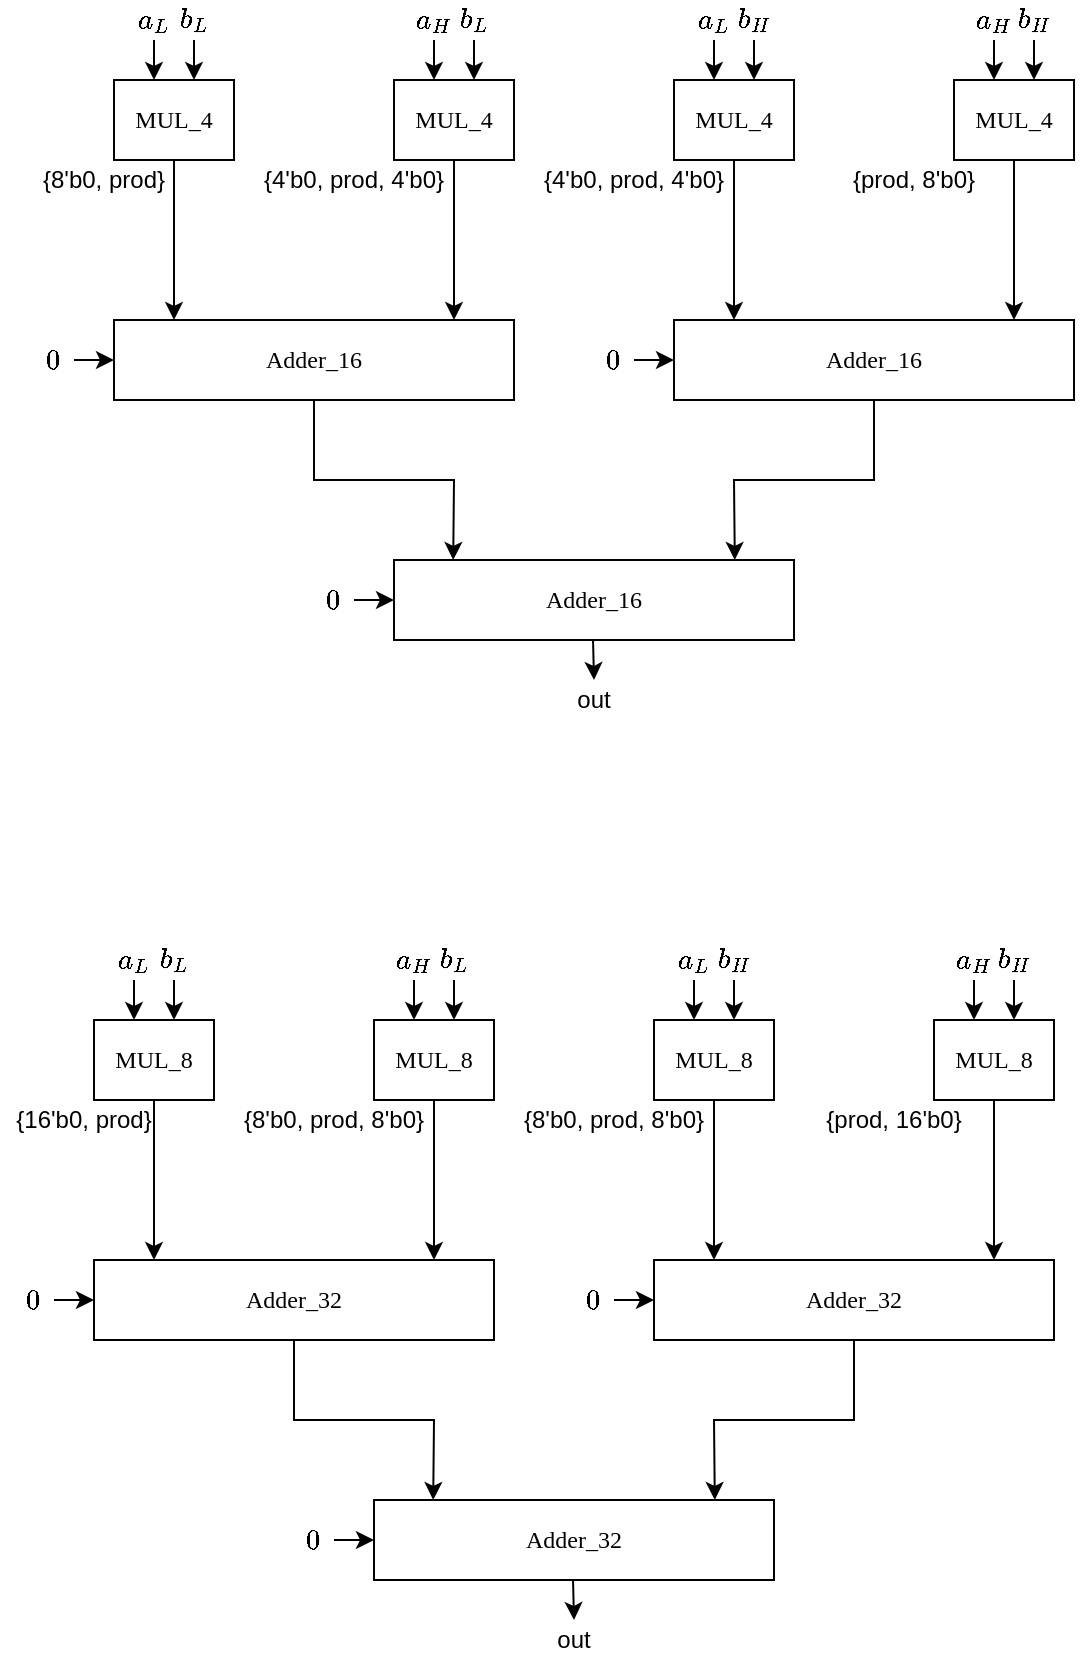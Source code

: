 <mxfile version="26.2.2">
  <diagram name="Page-1" id="2AjYDW9WGBLt7pJI69c-">
    <mxGraphModel dx="1009" dy="943" grid="1" gridSize="10" guides="1" tooltips="1" connect="1" arrows="1" fold="1" page="1" pageScale="1" pageWidth="850" pageHeight="1100" math="1" shadow="0">
      <root>
        <mxCell id="0" />
        <mxCell id="1" parent="0" />
        <mxCell id="ovOTCmCsFCUejr-TZWSU-1" value="&lt;font face=&quot;Times New Roman&quot;&gt;MUL_4&lt;/font&gt;" style="rounded=0;whiteSpace=wrap;html=1;" vertex="1" parent="1">
          <mxGeometry x="120" y="80" width="60" height="40" as="geometry" />
        </mxCell>
        <mxCell id="ovOTCmCsFCUejr-TZWSU-2" value="&lt;font face=&quot;Times New Roman&quot;&gt;MUL_4&lt;/font&gt;" style="rounded=0;whiteSpace=wrap;html=1;" vertex="1" parent="1">
          <mxGeometry x="260" y="80" width="60" height="40" as="geometry" />
        </mxCell>
        <mxCell id="ovOTCmCsFCUejr-TZWSU-3" value="&lt;font face=&quot;Times New Roman&quot;&gt;MUL_4&lt;/font&gt;" style="rounded=0;whiteSpace=wrap;html=1;" vertex="1" parent="1">
          <mxGeometry x="400" y="80" width="60" height="40" as="geometry" />
        </mxCell>
        <mxCell id="ovOTCmCsFCUejr-TZWSU-4" value="&lt;font face=&quot;Times New Roman&quot;&gt;MUL_4&lt;/font&gt;" style="rounded=0;whiteSpace=wrap;html=1;" vertex="1" parent="1">
          <mxGeometry x="540" y="80" width="60" height="40" as="geometry" />
        </mxCell>
        <mxCell id="ovOTCmCsFCUejr-TZWSU-7" value="" style="endArrow=classic;html=1;rounded=0;" edge="1" parent="1">
          <mxGeometry width="50" height="50" relative="1" as="geometry">
            <mxPoint x="140" y="60" as="sourcePoint" />
            <mxPoint x="140" y="80" as="targetPoint" />
          </mxGeometry>
        </mxCell>
        <mxCell id="ovOTCmCsFCUejr-TZWSU-8" value="" style="endArrow=classic;html=1;rounded=0;" edge="1" parent="1">
          <mxGeometry width="50" height="50" relative="1" as="geometry">
            <mxPoint x="160" y="60" as="sourcePoint" />
            <mxPoint x="160" y="80" as="targetPoint" />
          </mxGeometry>
        </mxCell>
        <mxCell id="ovOTCmCsFCUejr-TZWSU-9" value="$$a_L$$" style="text;html=1;align=center;verticalAlign=middle;whiteSpace=wrap;rounded=0;" vertex="1" parent="1">
          <mxGeometry x="130" y="40" width="20" height="20" as="geometry" />
        </mxCell>
        <mxCell id="ovOTCmCsFCUejr-TZWSU-10" value="$$b_L$$" style="text;html=1;align=center;verticalAlign=middle;whiteSpace=wrap;rounded=0;" vertex="1" parent="1">
          <mxGeometry x="150" y="40" width="20" height="20" as="geometry" />
        </mxCell>
        <mxCell id="ovOTCmCsFCUejr-TZWSU-11" value="" style="endArrow=classic;html=1;rounded=0;" edge="1" parent="1">
          <mxGeometry width="50" height="50" relative="1" as="geometry">
            <mxPoint x="280" y="60" as="sourcePoint" />
            <mxPoint x="280" y="80" as="targetPoint" />
          </mxGeometry>
        </mxCell>
        <mxCell id="ovOTCmCsFCUejr-TZWSU-12" value="" style="endArrow=classic;html=1;rounded=0;" edge="1" parent="1">
          <mxGeometry width="50" height="50" relative="1" as="geometry">
            <mxPoint x="300" y="60" as="sourcePoint" />
            <mxPoint x="300" y="80" as="targetPoint" />
          </mxGeometry>
        </mxCell>
        <mxCell id="ovOTCmCsFCUejr-TZWSU-13" value="$$a_H$$" style="text;html=1;align=center;verticalAlign=middle;whiteSpace=wrap;rounded=0;" vertex="1" parent="1">
          <mxGeometry x="270" y="40" width="20" height="20" as="geometry" />
        </mxCell>
        <mxCell id="ovOTCmCsFCUejr-TZWSU-14" value="$$b_L$$" style="text;html=1;align=center;verticalAlign=middle;whiteSpace=wrap;rounded=0;" vertex="1" parent="1">
          <mxGeometry x="290" y="40" width="20" height="20" as="geometry" />
        </mxCell>
        <mxCell id="ovOTCmCsFCUejr-TZWSU-15" value="" style="endArrow=classic;html=1;rounded=0;" edge="1" parent="1">
          <mxGeometry width="50" height="50" relative="1" as="geometry">
            <mxPoint x="420" y="60" as="sourcePoint" />
            <mxPoint x="420" y="80" as="targetPoint" />
          </mxGeometry>
        </mxCell>
        <mxCell id="ovOTCmCsFCUejr-TZWSU-16" value="" style="endArrow=classic;html=1;rounded=0;" edge="1" parent="1">
          <mxGeometry width="50" height="50" relative="1" as="geometry">
            <mxPoint x="440" y="60" as="sourcePoint" />
            <mxPoint x="440" y="80" as="targetPoint" />
          </mxGeometry>
        </mxCell>
        <mxCell id="ovOTCmCsFCUejr-TZWSU-17" value="$$a_L$$" style="text;html=1;align=center;verticalAlign=middle;whiteSpace=wrap;rounded=0;" vertex="1" parent="1">
          <mxGeometry x="410" y="40" width="20" height="20" as="geometry" />
        </mxCell>
        <mxCell id="ovOTCmCsFCUejr-TZWSU-18" value="$$b_H$$" style="text;html=1;align=center;verticalAlign=middle;whiteSpace=wrap;rounded=0;" vertex="1" parent="1">
          <mxGeometry x="430" y="40" width="20" height="20" as="geometry" />
        </mxCell>
        <mxCell id="ovOTCmCsFCUejr-TZWSU-19" value="" style="endArrow=classic;html=1;rounded=0;" edge="1" parent="1">
          <mxGeometry width="50" height="50" relative="1" as="geometry">
            <mxPoint x="560" y="60" as="sourcePoint" />
            <mxPoint x="560" y="80" as="targetPoint" />
          </mxGeometry>
        </mxCell>
        <mxCell id="ovOTCmCsFCUejr-TZWSU-20" value="" style="endArrow=classic;html=1;rounded=0;" edge="1" parent="1">
          <mxGeometry width="50" height="50" relative="1" as="geometry">
            <mxPoint x="580" y="60" as="sourcePoint" />
            <mxPoint x="580" y="80" as="targetPoint" />
          </mxGeometry>
        </mxCell>
        <mxCell id="ovOTCmCsFCUejr-TZWSU-21" value="$$a_H$$" style="text;html=1;align=center;verticalAlign=middle;whiteSpace=wrap;rounded=0;" vertex="1" parent="1">
          <mxGeometry x="550" y="40" width="20" height="20" as="geometry" />
        </mxCell>
        <mxCell id="ovOTCmCsFCUejr-TZWSU-22" value="$$b_H$$" style="text;html=1;align=center;verticalAlign=middle;whiteSpace=wrap;rounded=0;" vertex="1" parent="1">
          <mxGeometry x="570" y="40" width="20" height="20" as="geometry" />
        </mxCell>
        <mxCell id="ovOTCmCsFCUejr-TZWSU-23" value="&lt;font face=&quot;Times New Roman&quot;&gt;Adder_16&lt;/font&gt;" style="rounded=0;whiteSpace=wrap;html=1;" vertex="1" parent="1">
          <mxGeometry x="120" y="200" width="200" height="40" as="geometry" />
        </mxCell>
        <mxCell id="ovOTCmCsFCUejr-TZWSU-24" value="&lt;font face=&quot;Times New Roman&quot;&gt;Adder_16&lt;/font&gt;" style="rounded=0;whiteSpace=wrap;html=1;" vertex="1" parent="1">
          <mxGeometry x="260" y="320" width="200" height="40" as="geometry" />
        </mxCell>
        <mxCell id="ovOTCmCsFCUejr-TZWSU-25" value="" style="endArrow=classic;html=1;rounded=0;" edge="1" parent="1">
          <mxGeometry width="50" height="50" relative="1" as="geometry">
            <mxPoint x="150" y="120" as="sourcePoint" />
            <mxPoint x="150" y="200" as="targetPoint" />
          </mxGeometry>
        </mxCell>
        <mxCell id="ovOTCmCsFCUejr-TZWSU-26" value="{8&#39;b0, prod}" style="text;html=1;align=center;verticalAlign=middle;whiteSpace=wrap;rounded=0;" vertex="1" parent="1">
          <mxGeometry x="80" y="120" width="70" height="20" as="geometry" />
        </mxCell>
        <mxCell id="ovOTCmCsFCUejr-TZWSU-27" value="" style="endArrow=classic;html=1;rounded=0;" edge="1" parent="1">
          <mxGeometry width="50" height="50" relative="1" as="geometry">
            <mxPoint x="290" y="120" as="sourcePoint" />
            <mxPoint x="290" y="200" as="targetPoint" />
          </mxGeometry>
        </mxCell>
        <mxCell id="ovOTCmCsFCUejr-TZWSU-28" value="{4&#39;b0, prod, 4&#39;b0}" style="text;html=1;align=center;verticalAlign=middle;whiteSpace=wrap;rounded=0;" vertex="1" parent="1">
          <mxGeometry x="190" y="120" width="100" height="20" as="geometry" />
        </mxCell>
        <mxCell id="ovOTCmCsFCUejr-TZWSU-29" value="&lt;font face=&quot;Times New Roman&quot;&gt;Adder_16&lt;/font&gt;" style="rounded=0;whiteSpace=wrap;html=1;" vertex="1" parent="1">
          <mxGeometry x="400" y="200" width="200" height="40" as="geometry" />
        </mxCell>
        <mxCell id="ovOTCmCsFCUejr-TZWSU-30" value="" style="endArrow=classic;html=1;rounded=0;" edge="1" parent="1">
          <mxGeometry width="50" height="50" relative="1" as="geometry">
            <mxPoint x="430" y="120" as="sourcePoint" />
            <mxPoint x="430" y="200" as="targetPoint" />
          </mxGeometry>
        </mxCell>
        <mxCell id="ovOTCmCsFCUejr-TZWSU-31" value="{4&#39;b0, prod, 4&#39;b0}" style="text;html=1;align=center;verticalAlign=middle;whiteSpace=wrap;rounded=0;" vertex="1" parent="1">
          <mxGeometry x="330" y="120" width="100" height="20" as="geometry" />
        </mxCell>
        <mxCell id="ovOTCmCsFCUejr-TZWSU-32" value="" style="endArrow=classic;html=1;rounded=0;" edge="1" parent="1">
          <mxGeometry width="50" height="50" relative="1" as="geometry">
            <mxPoint x="570" y="120" as="sourcePoint" />
            <mxPoint x="570" y="200" as="targetPoint" />
          </mxGeometry>
        </mxCell>
        <mxCell id="ovOTCmCsFCUejr-TZWSU-33" value="{prod, 8&#39;b0}" style="text;html=1;align=center;verticalAlign=middle;whiteSpace=wrap;rounded=0;" vertex="1" parent="1">
          <mxGeometry x="470" y="120" width="100" height="20" as="geometry" />
        </mxCell>
        <mxCell id="ovOTCmCsFCUejr-TZWSU-34" value="" style="endArrow=classic;html=1;rounded=0;" edge="1" parent="1">
          <mxGeometry width="50" height="50" relative="1" as="geometry">
            <mxPoint x="100" y="220" as="sourcePoint" />
            <mxPoint x="120" y="220" as="targetPoint" />
          </mxGeometry>
        </mxCell>
        <mxCell id="ovOTCmCsFCUejr-TZWSU-35" value="$$0$$" style="text;html=1;align=center;verticalAlign=middle;whiteSpace=wrap;rounded=0;" vertex="1" parent="1">
          <mxGeometry x="80" y="210" width="20" height="20" as="geometry" />
        </mxCell>
        <mxCell id="ovOTCmCsFCUejr-TZWSU-36" value="" style="endArrow=classic;html=1;rounded=0;" edge="1" parent="1">
          <mxGeometry width="50" height="50" relative="1" as="geometry">
            <mxPoint x="380" y="220" as="sourcePoint" />
            <mxPoint x="400" y="220" as="targetPoint" />
          </mxGeometry>
        </mxCell>
        <mxCell id="ovOTCmCsFCUejr-TZWSU-37" value="$$0$$" style="text;html=1;align=center;verticalAlign=middle;whiteSpace=wrap;rounded=0;" vertex="1" parent="1">
          <mxGeometry x="360" y="210" width="20" height="20" as="geometry" />
        </mxCell>
        <mxCell id="ovOTCmCsFCUejr-TZWSU-38" value="" style="endArrow=classic;html=1;rounded=0;exitX=0.5;exitY=1;exitDx=0;exitDy=0;" edge="1" parent="1" source="ovOTCmCsFCUejr-TZWSU-23">
          <mxGeometry width="50" height="50" relative="1" as="geometry">
            <mxPoint x="290" y="280" as="sourcePoint" />
            <mxPoint x="289.6" y="320" as="targetPoint" />
            <Array as="points">
              <mxPoint x="220" y="280" />
              <mxPoint x="290" y="280" />
            </Array>
          </mxGeometry>
        </mxCell>
        <mxCell id="ovOTCmCsFCUejr-TZWSU-39" value="" style="endArrow=classic;html=1;rounded=0;exitX=0.5;exitY=1;exitDx=0;exitDy=0;" edge="1" parent="1">
          <mxGeometry width="50" height="50" relative="1" as="geometry">
            <mxPoint x="500" y="240" as="sourcePoint" />
            <mxPoint x="430.4" y="320" as="targetPoint" />
            <Array as="points">
              <mxPoint x="500" y="280" />
              <mxPoint x="430" y="280" />
            </Array>
          </mxGeometry>
        </mxCell>
        <mxCell id="ovOTCmCsFCUejr-TZWSU-40" value="" style="endArrow=classic;html=1;rounded=0;" edge="1" parent="1">
          <mxGeometry width="50" height="50" relative="1" as="geometry">
            <mxPoint x="240" y="340" as="sourcePoint" />
            <mxPoint x="260" y="340" as="targetPoint" />
          </mxGeometry>
        </mxCell>
        <mxCell id="ovOTCmCsFCUejr-TZWSU-41" value="$$0$$" style="text;html=1;align=center;verticalAlign=middle;whiteSpace=wrap;rounded=0;" vertex="1" parent="1">
          <mxGeometry x="220" y="330" width="20" height="20" as="geometry" />
        </mxCell>
        <mxCell id="ovOTCmCsFCUejr-TZWSU-42" value="" style="endArrow=classic;html=1;rounded=0;" edge="1" parent="1">
          <mxGeometry width="50" height="50" relative="1" as="geometry">
            <mxPoint x="359.52" y="360" as="sourcePoint" />
            <mxPoint x="360" y="380" as="targetPoint" />
          </mxGeometry>
        </mxCell>
        <mxCell id="ovOTCmCsFCUejr-TZWSU-43" value="out" style="text;html=1;align=center;verticalAlign=middle;whiteSpace=wrap;rounded=0;" vertex="1" parent="1">
          <mxGeometry x="310" y="380" width="100" height="20" as="geometry" />
        </mxCell>
        <mxCell id="ovOTCmCsFCUejr-TZWSU-45" value="&lt;font face=&quot;Times New Roman&quot;&gt;MUL_8&lt;/font&gt;" style="rounded=0;whiteSpace=wrap;html=1;" vertex="1" parent="1">
          <mxGeometry x="110" y="550" width="60" height="40" as="geometry" />
        </mxCell>
        <mxCell id="ovOTCmCsFCUejr-TZWSU-46" value="&lt;font face=&quot;Times New Roman&quot;&gt;MUL_8&lt;/font&gt;" style="rounded=0;whiteSpace=wrap;html=1;" vertex="1" parent="1">
          <mxGeometry x="250" y="550" width="60" height="40" as="geometry" />
        </mxCell>
        <mxCell id="ovOTCmCsFCUejr-TZWSU-47" value="&lt;font face=&quot;Times New Roman&quot;&gt;MUL_8&lt;/font&gt;" style="rounded=0;whiteSpace=wrap;html=1;" vertex="1" parent="1">
          <mxGeometry x="390" y="550" width="60" height="40" as="geometry" />
        </mxCell>
        <mxCell id="ovOTCmCsFCUejr-TZWSU-48" value="&lt;font face=&quot;Times New Roman&quot;&gt;MUL_8&lt;/font&gt;" style="rounded=0;whiteSpace=wrap;html=1;" vertex="1" parent="1">
          <mxGeometry x="530" y="550" width="60" height="40" as="geometry" />
        </mxCell>
        <mxCell id="ovOTCmCsFCUejr-TZWSU-49" value="" style="endArrow=classic;html=1;rounded=0;" edge="1" parent="1">
          <mxGeometry width="50" height="50" relative="1" as="geometry">
            <mxPoint x="130" y="530" as="sourcePoint" />
            <mxPoint x="130" y="550" as="targetPoint" />
          </mxGeometry>
        </mxCell>
        <mxCell id="ovOTCmCsFCUejr-TZWSU-50" value="" style="endArrow=classic;html=1;rounded=0;" edge="1" parent="1">
          <mxGeometry width="50" height="50" relative="1" as="geometry">
            <mxPoint x="150" y="530" as="sourcePoint" />
            <mxPoint x="150" y="550" as="targetPoint" />
          </mxGeometry>
        </mxCell>
        <mxCell id="ovOTCmCsFCUejr-TZWSU-51" value="$$a_L$$" style="text;html=1;align=center;verticalAlign=middle;whiteSpace=wrap;rounded=0;" vertex="1" parent="1">
          <mxGeometry x="120" y="510" width="20" height="20" as="geometry" />
        </mxCell>
        <mxCell id="ovOTCmCsFCUejr-TZWSU-52" value="$$b_L$$" style="text;html=1;align=center;verticalAlign=middle;whiteSpace=wrap;rounded=0;" vertex="1" parent="1">
          <mxGeometry x="140" y="510" width="20" height="20" as="geometry" />
        </mxCell>
        <mxCell id="ovOTCmCsFCUejr-TZWSU-53" value="" style="endArrow=classic;html=1;rounded=0;" edge="1" parent="1">
          <mxGeometry width="50" height="50" relative="1" as="geometry">
            <mxPoint x="270" y="530" as="sourcePoint" />
            <mxPoint x="270" y="550" as="targetPoint" />
          </mxGeometry>
        </mxCell>
        <mxCell id="ovOTCmCsFCUejr-TZWSU-54" value="" style="endArrow=classic;html=1;rounded=0;" edge="1" parent="1">
          <mxGeometry width="50" height="50" relative="1" as="geometry">
            <mxPoint x="290" y="530" as="sourcePoint" />
            <mxPoint x="290" y="550" as="targetPoint" />
          </mxGeometry>
        </mxCell>
        <mxCell id="ovOTCmCsFCUejr-TZWSU-55" value="$$a_H$$" style="text;html=1;align=center;verticalAlign=middle;whiteSpace=wrap;rounded=0;" vertex="1" parent="1">
          <mxGeometry x="260" y="510" width="20" height="20" as="geometry" />
        </mxCell>
        <mxCell id="ovOTCmCsFCUejr-TZWSU-56" value="$$b_L$$" style="text;html=1;align=center;verticalAlign=middle;whiteSpace=wrap;rounded=0;" vertex="1" parent="1">
          <mxGeometry x="280" y="510" width="20" height="20" as="geometry" />
        </mxCell>
        <mxCell id="ovOTCmCsFCUejr-TZWSU-57" value="" style="endArrow=classic;html=1;rounded=0;" edge="1" parent="1">
          <mxGeometry width="50" height="50" relative="1" as="geometry">
            <mxPoint x="410" y="530" as="sourcePoint" />
            <mxPoint x="410" y="550" as="targetPoint" />
          </mxGeometry>
        </mxCell>
        <mxCell id="ovOTCmCsFCUejr-TZWSU-58" value="" style="endArrow=classic;html=1;rounded=0;" edge="1" parent="1">
          <mxGeometry width="50" height="50" relative="1" as="geometry">
            <mxPoint x="430" y="530" as="sourcePoint" />
            <mxPoint x="430" y="550" as="targetPoint" />
          </mxGeometry>
        </mxCell>
        <mxCell id="ovOTCmCsFCUejr-TZWSU-59" value="$$a_L$$" style="text;html=1;align=center;verticalAlign=middle;whiteSpace=wrap;rounded=0;" vertex="1" parent="1">
          <mxGeometry x="400" y="510" width="20" height="20" as="geometry" />
        </mxCell>
        <mxCell id="ovOTCmCsFCUejr-TZWSU-60" value="$$b_H$$" style="text;html=1;align=center;verticalAlign=middle;whiteSpace=wrap;rounded=0;" vertex="1" parent="1">
          <mxGeometry x="420" y="510" width="20" height="20" as="geometry" />
        </mxCell>
        <mxCell id="ovOTCmCsFCUejr-TZWSU-61" value="" style="endArrow=classic;html=1;rounded=0;" edge="1" parent="1">
          <mxGeometry width="50" height="50" relative="1" as="geometry">
            <mxPoint x="550" y="530" as="sourcePoint" />
            <mxPoint x="550" y="550" as="targetPoint" />
          </mxGeometry>
        </mxCell>
        <mxCell id="ovOTCmCsFCUejr-TZWSU-62" value="" style="endArrow=classic;html=1;rounded=0;" edge="1" parent="1">
          <mxGeometry width="50" height="50" relative="1" as="geometry">
            <mxPoint x="570" y="530" as="sourcePoint" />
            <mxPoint x="570" y="550" as="targetPoint" />
          </mxGeometry>
        </mxCell>
        <mxCell id="ovOTCmCsFCUejr-TZWSU-63" value="$$a_H$$" style="text;html=1;align=center;verticalAlign=middle;whiteSpace=wrap;rounded=0;" vertex="1" parent="1">
          <mxGeometry x="540" y="510" width="20" height="20" as="geometry" />
        </mxCell>
        <mxCell id="ovOTCmCsFCUejr-TZWSU-64" value="$$b_H$$" style="text;html=1;align=center;verticalAlign=middle;whiteSpace=wrap;rounded=0;" vertex="1" parent="1">
          <mxGeometry x="560" y="510" width="20" height="20" as="geometry" />
        </mxCell>
        <mxCell id="ovOTCmCsFCUejr-TZWSU-65" value="&lt;font face=&quot;Times New Roman&quot;&gt;Adder_32&lt;/font&gt;" style="rounded=0;whiteSpace=wrap;html=1;" vertex="1" parent="1">
          <mxGeometry x="110" y="670" width="200" height="40" as="geometry" />
        </mxCell>
        <mxCell id="ovOTCmCsFCUejr-TZWSU-66" value="&lt;font face=&quot;Times New Roman&quot;&gt;Adder_32&lt;/font&gt;" style="rounded=0;whiteSpace=wrap;html=1;" vertex="1" parent="1">
          <mxGeometry x="250" y="790" width="200" height="40" as="geometry" />
        </mxCell>
        <mxCell id="ovOTCmCsFCUejr-TZWSU-67" value="" style="endArrow=classic;html=1;rounded=0;" edge="1" parent="1">
          <mxGeometry width="50" height="50" relative="1" as="geometry">
            <mxPoint x="140" y="590" as="sourcePoint" />
            <mxPoint x="140" y="670" as="targetPoint" />
          </mxGeometry>
        </mxCell>
        <mxCell id="ovOTCmCsFCUejr-TZWSU-68" value="{16&#39;b0, prod}" style="text;html=1;align=center;verticalAlign=middle;whiteSpace=wrap;rounded=0;" vertex="1" parent="1">
          <mxGeometry x="70" y="590" width="70" height="20" as="geometry" />
        </mxCell>
        <mxCell id="ovOTCmCsFCUejr-TZWSU-69" value="" style="endArrow=classic;html=1;rounded=0;" edge="1" parent="1">
          <mxGeometry width="50" height="50" relative="1" as="geometry">
            <mxPoint x="280" y="590" as="sourcePoint" />
            <mxPoint x="280" y="670" as="targetPoint" />
          </mxGeometry>
        </mxCell>
        <mxCell id="ovOTCmCsFCUejr-TZWSU-70" value="{8&#39;b0, prod, 8&#39;b0}" style="text;html=1;align=center;verticalAlign=middle;whiteSpace=wrap;rounded=0;" vertex="1" parent="1">
          <mxGeometry x="180" y="590" width="100" height="20" as="geometry" />
        </mxCell>
        <mxCell id="ovOTCmCsFCUejr-TZWSU-71" value="&lt;font face=&quot;Times New Roman&quot;&gt;Adder_32&lt;/font&gt;" style="rounded=0;whiteSpace=wrap;html=1;" vertex="1" parent="1">
          <mxGeometry x="390" y="670" width="200" height="40" as="geometry" />
        </mxCell>
        <mxCell id="ovOTCmCsFCUejr-TZWSU-72" value="" style="endArrow=classic;html=1;rounded=0;" edge="1" parent="1">
          <mxGeometry width="50" height="50" relative="1" as="geometry">
            <mxPoint x="420" y="590" as="sourcePoint" />
            <mxPoint x="420" y="670" as="targetPoint" />
          </mxGeometry>
        </mxCell>
        <mxCell id="ovOTCmCsFCUejr-TZWSU-73" value="{8&#39;b0, prod, 8&#39;b0}" style="text;html=1;align=center;verticalAlign=middle;whiteSpace=wrap;rounded=0;" vertex="1" parent="1">
          <mxGeometry x="320" y="590" width="100" height="20" as="geometry" />
        </mxCell>
        <mxCell id="ovOTCmCsFCUejr-TZWSU-74" value="" style="endArrow=classic;html=1;rounded=0;" edge="1" parent="1">
          <mxGeometry width="50" height="50" relative="1" as="geometry">
            <mxPoint x="560" y="590" as="sourcePoint" />
            <mxPoint x="560" y="670" as="targetPoint" />
          </mxGeometry>
        </mxCell>
        <mxCell id="ovOTCmCsFCUejr-TZWSU-75" value="{prod, 16&#39;b0}" style="text;html=1;align=center;verticalAlign=middle;whiteSpace=wrap;rounded=0;" vertex="1" parent="1">
          <mxGeometry x="460" y="590" width="100" height="20" as="geometry" />
        </mxCell>
        <mxCell id="ovOTCmCsFCUejr-TZWSU-76" value="" style="endArrow=classic;html=1;rounded=0;" edge="1" parent="1">
          <mxGeometry width="50" height="50" relative="1" as="geometry">
            <mxPoint x="90" y="690" as="sourcePoint" />
            <mxPoint x="110" y="690" as="targetPoint" />
          </mxGeometry>
        </mxCell>
        <mxCell id="ovOTCmCsFCUejr-TZWSU-77" value="$$0$$" style="text;html=1;align=center;verticalAlign=middle;whiteSpace=wrap;rounded=0;" vertex="1" parent="1">
          <mxGeometry x="70" y="680" width="20" height="20" as="geometry" />
        </mxCell>
        <mxCell id="ovOTCmCsFCUejr-TZWSU-78" value="" style="endArrow=classic;html=1;rounded=0;" edge="1" parent="1">
          <mxGeometry width="50" height="50" relative="1" as="geometry">
            <mxPoint x="370" y="690" as="sourcePoint" />
            <mxPoint x="390" y="690" as="targetPoint" />
          </mxGeometry>
        </mxCell>
        <mxCell id="ovOTCmCsFCUejr-TZWSU-79" value="$$0$$" style="text;html=1;align=center;verticalAlign=middle;whiteSpace=wrap;rounded=0;" vertex="1" parent="1">
          <mxGeometry x="350" y="680" width="20" height="20" as="geometry" />
        </mxCell>
        <mxCell id="ovOTCmCsFCUejr-TZWSU-80" value="" style="endArrow=classic;html=1;rounded=0;exitX=0.5;exitY=1;exitDx=0;exitDy=0;" edge="1" parent="1" source="ovOTCmCsFCUejr-TZWSU-65">
          <mxGeometry width="50" height="50" relative="1" as="geometry">
            <mxPoint x="280" y="750" as="sourcePoint" />
            <mxPoint x="279.6" y="790" as="targetPoint" />
            <Array as="points">
              <mxPoint x="210" y="750" />
              <mxPoint x="280" y="750" />
            </Array>
          </mxGeometry>
        </mxCell>
        <mxCell id="ovOTCmCsFCUejr-TZWSU-81" value="" style="endArrow=classic;html=1;rounded=0;exitX=0.5;exitY=1;exitDx=0;exitDy=0;" edge="1" parent="1">
          <mxGeometry width="50" height="50" relative="1" as="geometry">
            <mxPoint x="490" y="710" as="sourcePoint" />
            <mxPoint x="420.4" y="790" as="targetPoint" />
            <Array as="points">
              <mxPoint x="490" y="750" />
              <mxPoint x="420" y="750" />
            </Array>
          </mxGeometry>
        </mxCell>
        <mxCell id="ovOTCmCsFCUejr-TZWSU-82" value="" style="endArrow=classic;html=1;rounded=0;" edge="1" parent="1">
          <mxGeometry width="50" height="50" relative="1" as="geometry">
            <mxPoint x="230" y="810" as="sourcePoint" />
            <mxPoint x="250" y="810" as="targetPoint" />
          </mxGeometry>
        </mxCell>
        <mxCell id="ovOTCmCsFCUejr-TZWSU-83" value="$$0$$" style="text;html=1;align=center;verticalAlign=middle;whiteSpace=wrap;rounded=0;" vertex="1" parent="1">
          <mxGeometry x="210" y="800" width="20" height="20" as="geometry" />
        </mxCell>
        <mxCell id="ovOTCmCsFCUejr-TZWSU-84" value="" style="endArrow=classic;html=1;rounded=0;" edge="1" parent="1">
          <mxGeometry width="50" height="50" relative="1" as="geometry">
            <mxPoint x="349.52" y="830" as="sourcePoint" />
            <mxPoint x="350" y="850" as="targetPoint" />
          </mxGeometry>
        </mxCell>
        <mxCell id="ovOTCmCsFCUejr-TZWSU-85" value="out" style="text;html=1;align=center;verticalAlign=middle;whiteSpace=wrap;rounded=0;" vertex="1" parent="1">
          <mxGeometry x="300" y="850" width="100" height="20" as="geometry" />
        </mxCell>
      </root>
    </mxGraphModel>
  </diagram>
</mxfile>
